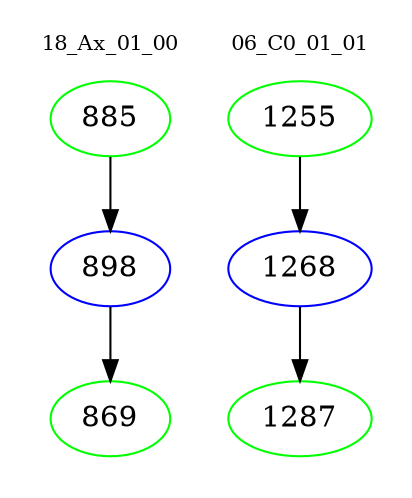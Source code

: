 digraph{
subgraph cluster_0 {
color = white
label = "18_Ax_01_00";
fontsize=10;
T0_885 [label="885", color="green"]
T0_885 -> T0_898 [color="black"]
T0_898 [label="898", color="blue"]
T0_898 -> T0_869 [color="black"]
T0_869 [label="869", color="green"]
}
subgraph cluster_1 {
color = white
label = "06_C0_01_01";
fontsize=10;
T1_1255 [label="1255", color="green"]
T1_1255 -> T1_1268 [color="black"]
T1_1268 [label="1268", color="blue"]
T1_1268 -> T1_1287 [color="black"]
T1_1287 [label="1287", color="green"]
}
}

